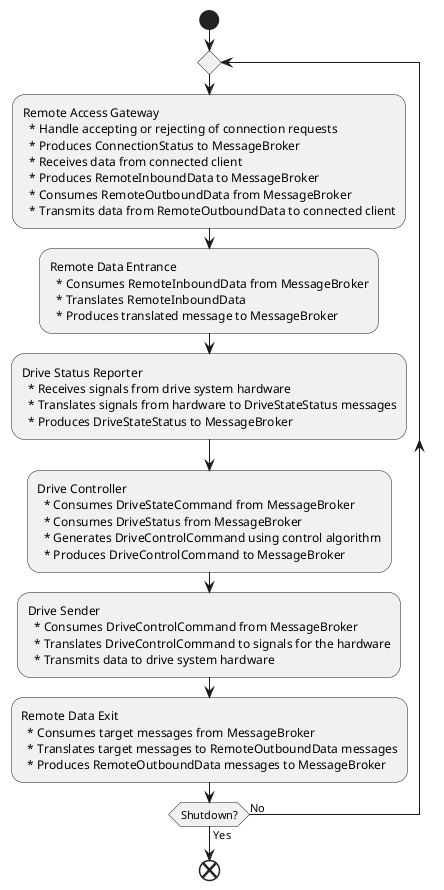 @startuml

start

repeat
:Remote Access Gateway
  * Handle accepting or rejecting of connection requests
  * Produces ConnectionStatus to MessageBroker
  * Receives data from connected client
  * Produces RemoteInboundData to MessageBroker
  * Consumes RemoteOutboundData from MessageBroker
  * Transmits data from RemoteOutboundData to connected client; 

:Remote Data Entrance
  * Consumes RemoteInboundData from MessageBroker
  * Translates RemoteInboundData
  * Produces translated message to MessageBroker;

:Drive Status Reporter
  * Receives signals from drive system hardware
  * Translates signals from hardware to DriveStateStatus messages
  * Produces DriveStateStatus to MessageBroker;

:Drive Controller
  * Consumes DriveStateCommand from MessageBroker
  * Consumes DriveStatus from MessageBroker
  * Generates DriveControlCommand using control algorithm
  * Produces DriveControlCommand to MessageBroker;

:Drive Sender
  * Consumes DriveControlCommand from MessageBroker
  * Translates DriveControlCommand to signals for the hardware
  * Transmits data to drive system hardware;

:Remote Data Exit
  * Consumes target messages from MessageBroker
  * Translates target messages to RemoteOutboundData messages
  * Produces RemoteOutboundData messages to MessageBroker;

repeat while (Shutdown?) is (No) not (Yes)

end

@enduml

